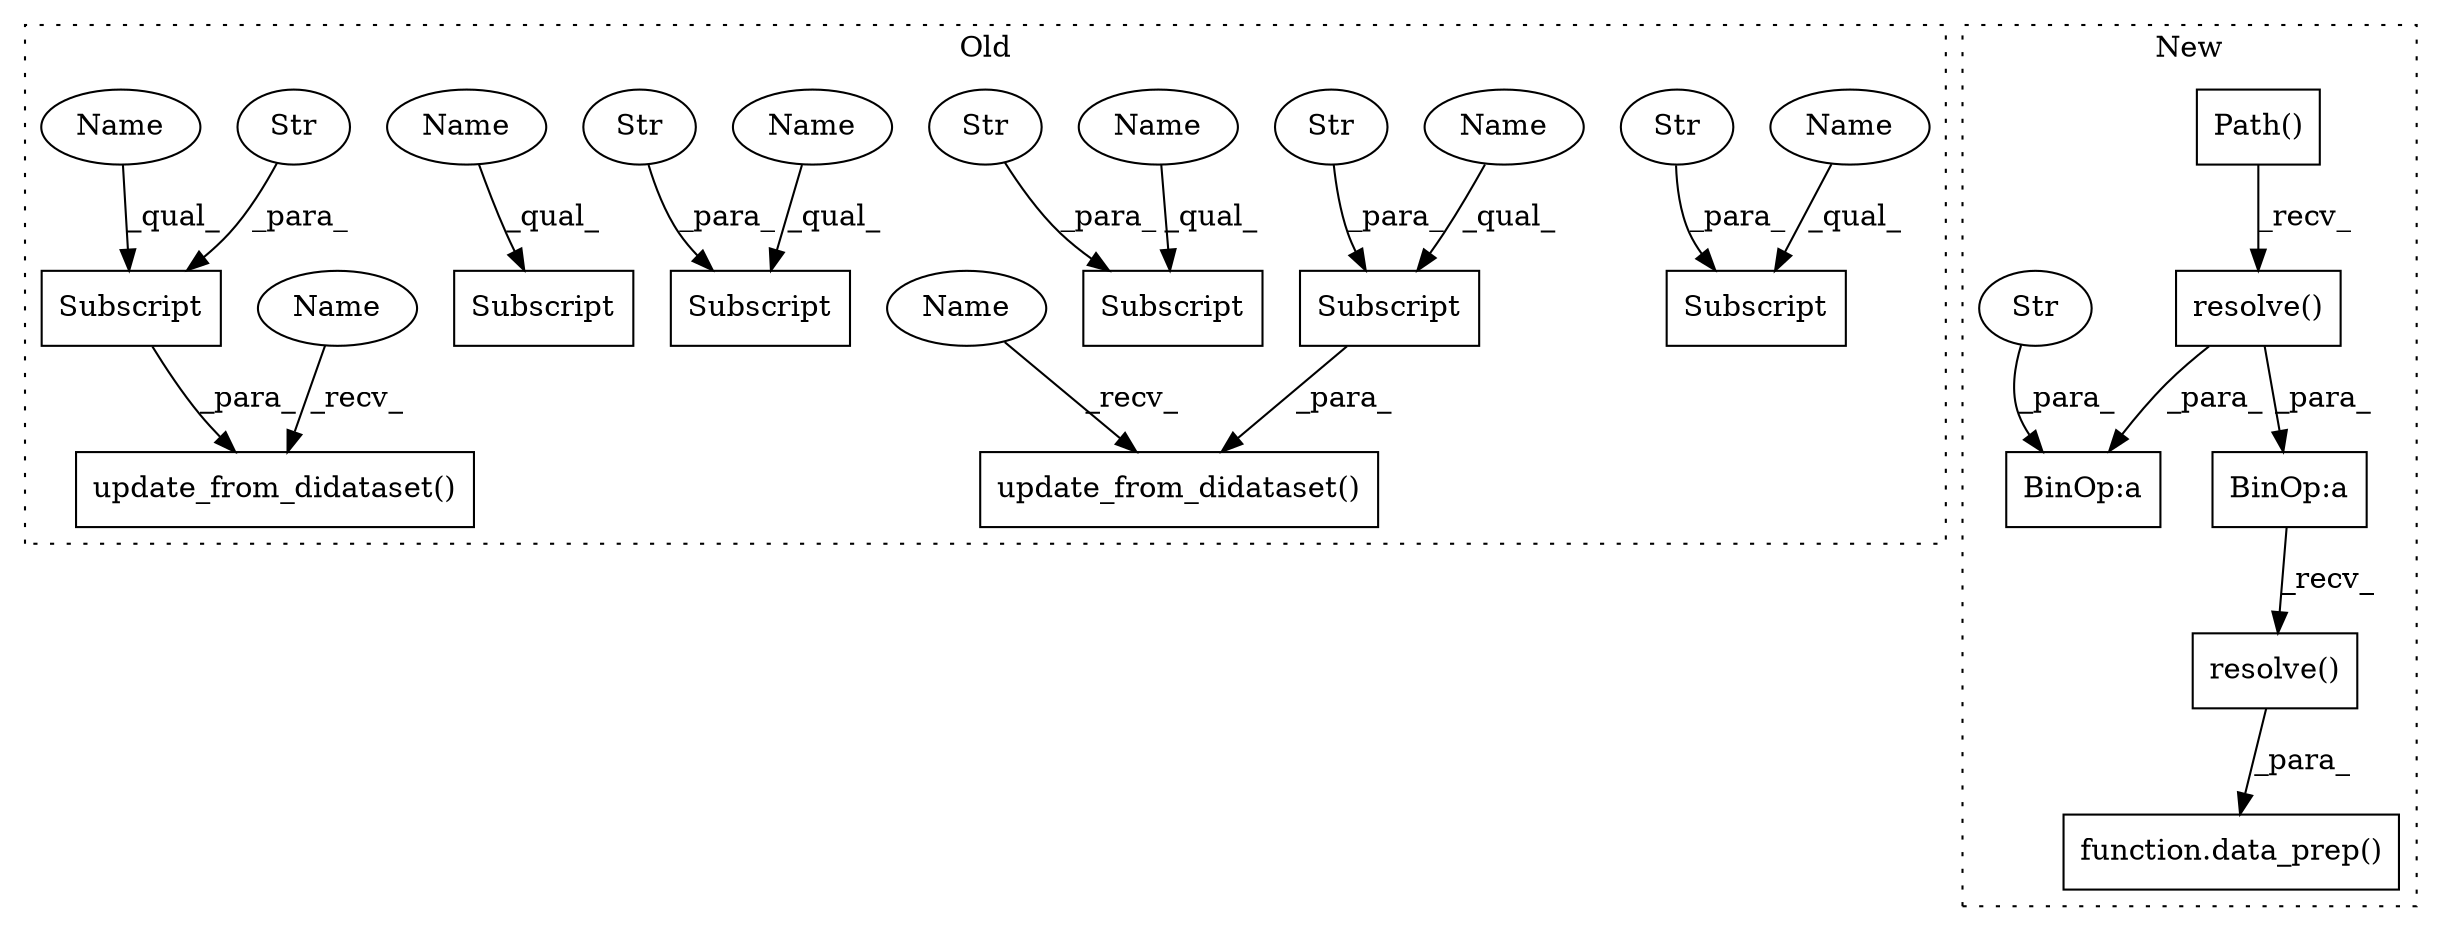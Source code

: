 digraph G {
subgraph cluster0 {
1 [label="update_from_didataset()" a="75" s="2295,2360" l="44,51" shape="box"];
9 [label="Subscript" a="63" s="2339,0" l="21,0" shape="box"];
10 [label="Subscript" a="63" s="2218,0" l="21,0" shape="box"];
11 [label="Str" a="66" s="2347" l="12" shape="ellipse"];
12 [label="Str" a="66" s="2226" l="12" shape="ellipse"];
13 [label="Subscript" a="63" s="2146,0" l="23,0" shape="box"];
14 [label="Str" a="66" s="2154" l="14" shape="ellipse"];
15 [label="Subscript" a="63" s="2627,0" l="21,0" shape="box"];
16 [label="update_from_didataset()" a="75" s="2174,2239" l="44,51" shape="box"];
17 [label="Subscript" a="63" s="2432,0" l="24,0" shape="box"];
18 [label="Str" a="66" s="2440" l="15" shape="ellipse"];
19 [label="Subscript" a="63" s="2506,0" l="21,0" shape="box"];
20 [label="Str" a="66" s="2635" l="12" shape="ellipse"];
21 [label="Name" a="87" s="2627" l="7" shape="ellipse"];
22 [label="Name" a="87" s="2146" l="7" shape="ellipse"];
23 [label="Name" a="87" s="2218" l="7" shape="ellipse"];
24 [label="Name" a="87" s="2432" l="7" shape="ellipse"];
25 [label="Name" a="87" s="2339" l="7" shape="ellipse"];
26 [label="Name" a="87" s="2506" l="7" shape="ellipse"];
27 [label="Name" a="87" s="2174" l="12" shape="ellipse"];
28 [label="Name" a="87" s="2295" l="12" shape="ellipse"];
label = "Old";
style="dotted";
}
subgraph cluster1 {
2 [label="function.data_prep()" a="75" s="5335,5365" l="10,1" shape="box"];
3 [label="BinOp:a" a="82" s="5139" l="3" shape="box"];
4 [label="resolve()" a="75" s="5124" l="40" shape="box"];
5 [label="Path()" a="75" s="4937,4958" l="13,1" shape="box"];
6 [label="BinOp:a" a="82" s="5010" l="3" shape="box"];
7 [label="resolve()" a="75" s="4937" l="32" shape="box"];
8 [label="Str" a="66" s="5013" l="18" shape="ellipse"];
label = "New";
style="dotted";
}
3 -> 4 [label="_recv_"];
4 -> 2 [label="_para_"];
5 -> 7 [label="_recv_"];
7 -> 6 [label="_para_"];
7 -> 3 [label="_para_"];
8 -> 6 [label="_para_"];
9 -> 1 [label="_para_"];
10 -> 16 [label="_para_"];
11 -> 9 [label="_para_"];
12 -> 10 [label="_para_"];
14 -> 13 [label="_para_"];
18 -> 17 [label="_para_"];
20 -> 15 [label="_para_"];
21 -> 15 [label="_qual_"];
22 -> 13 [label="_qual_"];
23 -> 10 [label="_qual_"];
24 -> 17 [label="_qual_"];
25 -> 9 [label="_qual_"];
26 -> 19 [label="_qual_"];
27 -> 16 [label="_recv_"];
28 -> 1 [label="_recv_"];
}